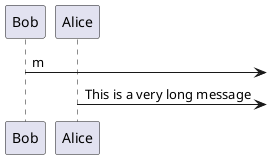 {
  "sha1": "613nl28594hiydmpcv9y0w7rov17jju",
  "insertion": {
    "when": "2024-05-30T20:48:20.846Z",
    "user": "plantuml@gmail.com"
  }
}
@startuml
Bob ->] : m
Alice ->] : This is a very long message
@enduml
